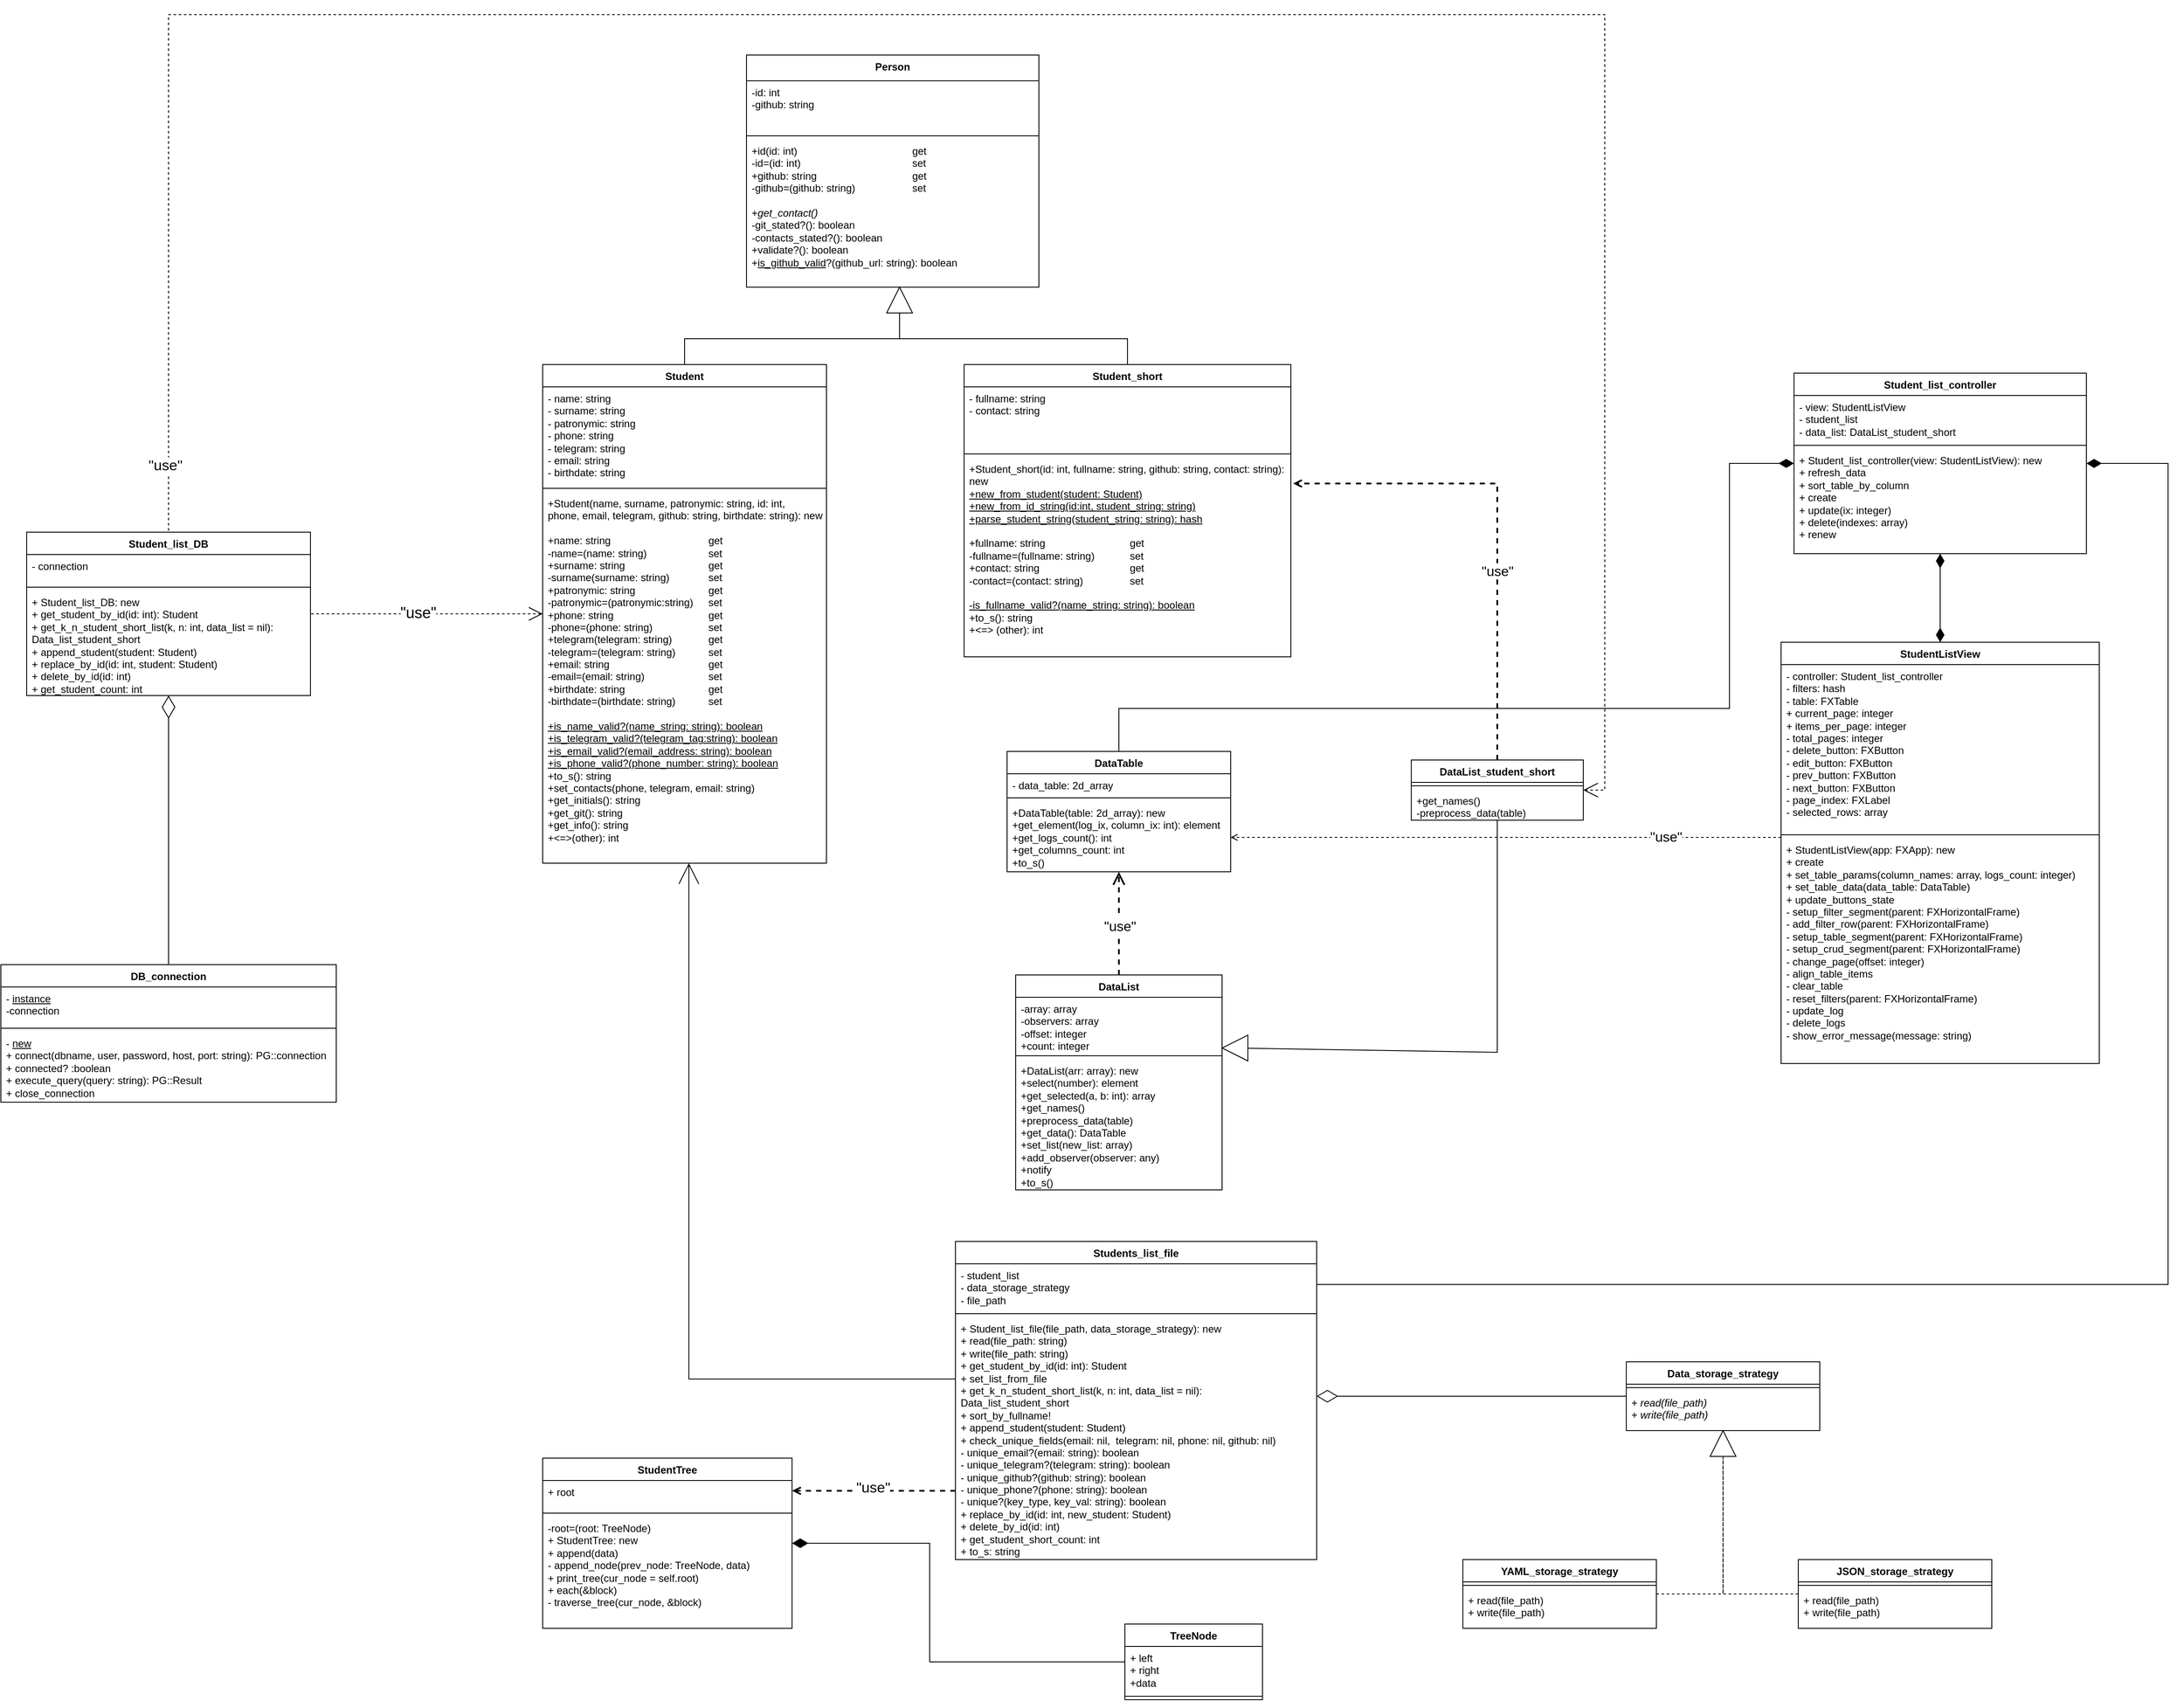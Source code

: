 <mxfile version="25.0.3">
  <diagram name="Page-1" id="Ctjg0No3zUCwtpp85kTk">
    <mxGraphModel dx="5854" dy="2248" grid="0" gridSize="10" guides="1" tooltips="1" connect="1" arrows="1" fold="1" page="1" pageScale="1" pageWidth="1654" pageHeight="2336" math="0" shadow="0">
      <root>
        <mxCell id="0" />
        <mxCell id="1" parent="0" />
        <mxCell id="pkdyhnA46Dw-sRucUxhc-2" style="edgeStyle=orthogonalEdgeStyle;rounded=0;orthogonalLoop=1;jettySize=auto;html=1;endArrow=none;endFill=0;startArrow=open;startFill=0;dashed=1;endSize=11;startSize=14;" parent="1" source="KuUxCCZHSnEd986gLyKA-1" target="UzcCUEF-DBFmN3-OHASr-22" edge="1">
          <mxGeometry relative="1" as="geometry" />
        </mxCell>
        <mxCell id="pkdyhnA46Dw-sRucUxhc-3" value="&lt;font style=&quot;font-size: 18px;&quot;&gt;&quot;use&quot;&lt;/font&gt;" style="edgeLabel;html=1;align=center;verticalAlign=middle;resizable=0;points=[];" parent="pkdyhnA46Dw-sRucUxhc-2" vertex="1" connectable="0">
          <mxGeometry x="0.076" y="-1" relative="1" as="geometry">
            <mxPoint as="offset" />
          </mxGeometry>
        </mxCell>
        <mxCell id="KuUxCCZHSnEd986gLyKA-1" value="Student" style="swimlane;fontStyle=1;align=center;verticalAlign=top;childLayout=stackLayout;horizontal=1;startSize=26;horizontalStack=0;resizeParent=1;resizeParentMax=0;resizeLast=0;collapsible=1;marginBottom=0;whiteSpace=wrap;html=1;" parent="1" vertex="1">
          <mxGeometry x="250" y="600" width="330" height="580" as="geometry">
            <mxRectangle x="385" y="350" width="80" height="30" as="alternateBounds" />
          </mxGeometry>
        </mxCell>
        <mxCell id="KuUxCCZHSnEd986gLyKA-2" value="&lt;div&gt;- name: string&lt;/div&gt;&lt;div&gt;- surname: string&lt;/div&gt;&lt;div&gt;- patronymic: string&lt;/div&gt;&lt;div&gt;- phone: string&lt;/div&gt;&lt;div&gt;- telegram: string&lt;/div&gt;&lt;div&gt;- email: string&lt;/div&gt;&lt;div&gt;- birthdate: string&lt;/div&gt;" style="text;strokeColor=none;fillColor=none;align=left;verticalAlign=top;spacingLeft=4;spacingRight=4;overflow=hidden;rotatable=0;points=[[0,0.5],[1,0.5]];portConstraint=eastwest;whiteSpace=wrap;html=1;" parent="KuUxCCZHSnEd986gLyKA-1" vertex="1">
          <mxGeometry y="26" width="330" height="114" as="geometry" />
        </mxCell>
        <mxCell id="KuUxCCZHSnEd986gLyKA-3" value="" style="line;strokeWidth=1;fillColor=none;align=left;verticalAlign=middle;spacingTop=-1;spacingLeft=3;spacingRight=3;rotatable=0;labelPosition=right;points=[];portConstraint=eastwest;strokeColor=inherit;" parent="KuUxCCZHSnEd986gLyKA-1" vertex="1">
          <mxGeometry y="140" width="330" height="8" as="geometry" />
        </mxCell>
        <mxCell id="KuUxCCZHSnEd986gLyKA-4" value="&lt;div&gt;+Student(name, surname, patronymic: string, id: int,&amp;nbsp;&lt;/div&gt;&lt;div&gt;phone, email, telegram, github: string, birthdate: string): new&lt;/div&gt;&lt;div&gt;&lt;span style=&quot;background-color: initial;&quot;&gt;&lt;br&gt;&lt;/span&gt;&lt;/div&gt;&lt;div&gt;&lt;span style=&quot;background-color: initial;&quot;&gt;+name: string&lt;/span&gt;&lt;span style=&quot;background-color: initial; white-space: pre;&quot;&gt;&#x9;&lt;/span&gt;&lt;span style=&quot;background-color: initial; white-space: pre;&quot;&gt;&#x9;&lt;span style=&quot;white-space: pre;&quot;&gt;&#x9;&lt;/span&gt;&lt;span style=&quot;white-space: pre;&quot;&gt;&#x9;&#x9;&lt;/span&gt;&lt;/span&gt;&lt;span style=&quot;background-color: initial;&quot;&gt;get&lt;/span&gt;&lt;/div&gt;&lt;div&gt;-name=(name: string)&lt;span style=&quot;white-space: pre;&quot;&gt;&#x9;&lt;/span&gt;&lt;span style=&quot;white-space: pre;&quot;&gt;&#x9;&lt;span style=&quot;white-space: pre;&quot;&gt;&#x9;&lt;/span&gt;&lt;/span&gt;set&lt;/div&gt;&lt;div&gt;+surname: string&lt;span style=&quot;white-space: pre;&quot;&gt;&#x9;&lt;/span&gt;&lt;span style=&quot;white-space: pre;&quot;&gt;&#x9;&lt;/span&gt;&lt;span style=&quot;white-space: pre;&quot;&gt;&#x9;&lt;span style=&quot;white-space: pre;&quot;&gt;&#x9;&lt;/span&gt;&lt;/span&gt;get&lt;/div&gt;&lt;div&gt;-surname(surname: string)&lt;span style=&quot;white-space: pre;&quot;&gt;&#x9;&lt;span style=&quot;white-space: pre;&quot;&gt;&#x9;&lt;/span&gt;&lt;/span&gt;set&lt;/div&gt;&lt;div&gt;+patronymic: string&lt;span style=&quot;white-space: pre;&quot;&gt;&#x9;&lt;/span&gt;&lt;span style=&quot;white-space: pre;&quot;&gt;&#x9;&lt;/span&gt;&lt;span style=&quot;white-space: pre;&quot;&gt;&#x9;&lt;span style=&quot;white-space: pre;&quot;&gt;&#x9;&lt;/span&gt;&lt;/span&gt;get&lt;/div&gt;&lt;div&gt;-patronymic=(patronymic:string)&lt;span style=&quot;white-space: pre;&quot;&gt;&#x9;&lt;/span&gt;set&lt;/div&gt;&lt;div&gt;+phone: string&lt;span style=&quot;white-space: pre;&quot;&gt;&#x9;&lt;/span&gt;&lt;span style=&quot;white-space: pre;&quot;&gt;&#x9;&lt;/span&gt;&lt;span style=&quot;white-space: pre;&quot;&gt;&#x9;&lt;/span&gt;&lt;span style=&quot;white-space: pre;&quot;&gt;&#x9;&lt;/span&gt;&lt;span style=&quot;white-space: pre;&quot;&gt;&#x9;&lt;/span&gt;get&lt;/div&gt;&lt;div&gt;-phone=(phone: string)&lt;span style=&quot;white-space: pre;&quot;&gt;&#x9;&lt;/span&gt;&lt;span style=&quot;white-space: pre;&quot;&gt;&#x9;&lt;/span&gt;&lt;span style=&quot;white-space: pre;&quot;&gt;&#x9;&lt;/span&gt;set&lt;/div&gt;&lt;div&gt;+telegram(telegram: string)&lt;span style=&quot;white-space: pre;&quot;&gt;&#x9;&lt;/span&gt;&lt;span style=&quot;white-space: pre;&quot;&gt;&#x9;&lt;/span&gt;get&lt;/div&gt;&lt;div&gt;-telegram=(telegram: string)&lt;span style=&quot;white-space: pre;&quot;&gt;&#x9;&lt;/span&gt;&lt;span style=&quot;white-space: pre;&quot;&gt;&#x9;&lt;/span&gt;set&lt;/div&gt;&lt;div&gt;+email: string&lt;span style=&quot;white-space: pre;&quot;&gt;&#x9;&lt;/span&gt;&lt;span style=&quot;white-space: pre;&quot;&gt;&#x9;&lt;/span&gt;&lt;span style=&quot;white-space: pre;&quot;&gt;&#x9;&lt;/span&gt;&lt;span style=&quot;white-space: pre;&quot;&gt;&#x9;&lt;/span&gt;&lt;span style=&quot;white-space: pre;&quot;&gt;&#x9;&lt;/span&gt;get&lt;/div&gt;&lt;div&gt;-email=(email: string)&lt;span style=&quot;white-space: pre;&quot;&gt;&#x9;&lt;/span&gt;&lt;span style=&quot;white-space: pre;&quot;&gt;&#x9;&lt;/span&gt;&lt;span style=&quot;white-space: pre;&quot;&gt;&#x9;&lt;/span&gt;set&lt;/div&gt;&lt;div&gt;+birthdate: string&lt;span style=&quot;white-space: pre;&quot;&gt;&#x9;&lt;/span&gt;&lt;span style=&quot;white-space: pre;&quot;&gt;&#x9;&lt;/span&gt;&lt;span style=&quot;white-space: pre;&quot;&gt;&#x9;&lt;/span&gt;&lt;span style=&quot;white-space: pre;&quot;&gt;&#x9;&lt;/span&gt;get&lt;/div&gt;&lt;div&gt;-birthdate=(birthdate: string)&lt;span style=&quot;white-space: pre;&quot;&gt;&#x9;&lt;/span&gt;&lt;span style=&quot;white-space: pre;&quot;&gt;&#x9;&lt;/span&gt;set&lt;/div&gt;&lt;div&gt;&lt;br&gt;&lt;/div&gt;&lt;div&gt;&lt;u&gt;+is_name_valid?(name_string: string): boolean&lt;/u&gt;&lt;/div&gt;&lt;div&gt;&lt;div&gt;&lt;div&gt;&lt;u&gt;+is_telegram_valid?(telegram_tag:string): boolean&lt;/u&gt;&lt;/div&gt;&lt;div&gt;&lt;u&gt;+is_email_valid?(email_address: string): boolean&lt;/u&gt;&lt;/div&gt;&lt;div&gt;&lt;u style=&quot;background-color: initial;&quot;&gt;+is_phone_valid?(phone_number: string): boolean&lt;/u&gt;&lt;/div&gt;&lt;/div&gt;&lt;/div&gt;&lt;div&gt;+to_s(): string&lt;/div&gt;&lt;div&gt;+set_contacts(phone, telegram, email: string)&lt;/div&gt;&lt;div&gt;+get_initials(): string&lt;/div&gt;&lt;div&gt;+get_git(): string&lt;/div&gt;&lt;div&gt;&lt;span style=&quot;background-color: initial;&quot;&gt;+get_info(): string&lt;/span&gt;&lt;br&gt;&lt;/div&gt;&lt;div&gt;&lt;span style=&quot;background-color: initial;&quot;&gt;+&amp;lt;=&amp;gt;(other): int&lt;/span&gt;&lt;/div&gt;" style="text;strokeColor=none;fillColor=none;align=left;verticalAlign=top;spacingLeft=4;spacingRight=4;overflow=hidden;rotatable=0;points=[[0,0.5],[1,0.5]];portConstraint=eastwest;whiteSpace=wrap;html=1;" parent="KuUxCCZHSnEd986gLyKA-1" vertex="1">
          <mxGeometry y="148" width="330" height="432" as="geometry" />
        </mxCell>
        <mxCell id="AG0WjQAsVARgPapO6NZo-1" value="Student_short" style="swimlane;fontStyle=1;align=center;verticalAlign=top;childLayout=stackLayout;horizontal=1;startSize=26;horizontalStack=0;resizeParent=1;resizeParentMax=0;resizeLast=0;collapsible=1;marginBottom=0;whiteSpace=wrap;html=1;" parent="1" vertex="1">
          <mxGeometry x="740" y="600" width="380" height="340" as="geometry" />
        </mxCell>
        <mxCell id="AG0WjQAsVARgPapO6NZo-2" value="&lt;div&gt;- fullname: string&lt;/div&gt;&lt;div&gt;&lt;span style=&quot;background-color: initial;&quot;&gt;- contact: string&lt;/span&gt;&lt;br&gt;&lt;/div&gt;" style="text;strokeColor=none;fillColor=none;align=left;verticalAlign=top;spacingLeft=4;spacingRight=4;overflow=hidden;rotatable=0;points=[[0,0.5],[1,0.5]];portConstraint=eastwest;whiteSpace=wrap;html=1;" parent="AG0WjQAsVARgPapO6NZo-1" vertex="1">
          <mxGeometry y="26" width="380" height="74" as="geometry" />
        </mxCell>
        <mxCell id="AG0WjQAsVARgPapO6NZo-3" value="" style="line;strokeWidth=1;fillColor=none;align=left;verticalAlign=middle;spacingTop=-1;spacingLeft=3;spacingRight=3;rotatable=0;labelPosition=right;points=[];portConstraint=eastwest;strokeColor=inherit;" parent="AG0WjQAsVARgPapO6NZo-1" vertex="1">
          <mxGeometry y="100" width="380" height="8" as="geometry" />
        </mxCell>
        <mxCell id="AG0WjQAsVARgPapO6NZo-4" value="&lt;div&gt;&lt;span style=&quot;background-color: initial;&quot;&gt;+Student_short(id: int, fullname: string, github: string, contact: string): new&lt;/span&gt;&lt;/div&gt;&lt;div&gt;&lt;u&gt;+new_from_student(student: Student)&lt;/u&gt;&lt;/div&gt;&lt;div&gt;&lt;u&gt;+new_from_id_string(id:int, student_string: string)&lt;/u&gt;&lt;/div&gt;&lt;div&gt;&lt;u&gt;+parse_student_string(student_string: string): hash&lt;/u&gt;&lt;/div&gt;&lt;div&gt;&lt;br&gt;&lt;/div&gt;&lt;div&gt;+fullname: string&lt;span style=&quot;white-space: pre;&quot;&gt;&#x9;&lt;span style=&quot;white-space: pre;&quot;&gt;&#x9;&lt;span style=&quot;white-space: pre;&quot;&gt;&#x9;&lt;/span&gt;&lt;span style=&quot;white-space: pre;&quot;&gt;&#x9;&lt;/span&gt;&lt;/span&gt;&lt;/span&gt;get&lt;/div&gt;&lt;div&gt;-fullname=(fullname: string)&lt;span style=&quot;white-space: pre;&quot;&gt;&#x9;&lt;/span&gt;&lt;span style=&quot;white-space: pre;&quot;&gt;&#x9;&lt;/span&gt;set&lt;/div&gt;&lt;div&gt;&lt;div&gt;+contact: string&lt;span style=&quot;white-space: pre;&quot;&gt;&#x9;&lt;/span&gt;&lt;span style=&quot;white-space: pre;&quot;&gt;&#x9;&lt;/span&gt;&lt;span style=&quot;white-space: pre;&quot;&gt;&#x9;&lt;/span&gt;&lt;span style=&quot;white-space: pre;&quot;&gt;&#x9;&lt;/span&gt;get&lt;/div&gt;&lt;div&gt;-contact=(contact: string)&lt;span style=&quot;white-space: pre;&quot;&gt;&#x9;&lt;/span&gt;&lt;span style=&quot;white-space: pre;&quot;&gt;&#x9;&lt;/span&gt;set&lt;/div&gt;&lt;/div&gt;&lt;div&gt;&lt;br&gt;&lt;/div&gt;&lt;div&gt;&lt;u style=&quot;background-color: initial;&quot;&gt;-is_fullname_valid?(name_string: string): boolean&lt;/u&gt;&lt;br&gt;&lt;/div&gt;&lt;div&gt;&lt;div&gt;&lt;span style=&quot;background-color: initial;&quot;&gt;+to_s(): string&lt;/span&gt;&lt;/div&gt;&lt;/div&gt;&lt;div&gt;&lt;span style=&quot;background-color: initial;&quot;&gt;+&amp;lt;=&amp;gt; (other): int&lt;/span&gt;&lt;/div&gt;" style="text;strokeColor=none;fillColor=none;align=left;verticalAlign=top;spacingLeft=4;spacingRight=4;overflow=hidden;rotatable=0;points=[[0,0.5],[1,0.5]];portConstraint=eastwest;whiteSpace=wrap;html=1;" parent="AG0WjQAsVARgPapO6NZo-1" vertex="1">
          <mxGeometry y="108" width="380" height="232" as="geometry" />
        </mxCell>
        <mxCell id="AG0WjQAsVARgPapO6NZo-15" value="Person" style="swimlane;fontStyle=1;align=center;verticalAlign=top;childLayout=stackLayout;horizontal=1;startSize=30;horizontalStack=0;resizeParent=1;resizeParentMax=0;resizeLast=0;collapsible=1;marginBottom=0;whiteSpace=wrap;html=1;" parent="1" vertex="1">
          <mxGeometry x="487" y="240" width="340" height="270" as="geometry" />
        </mxCell>
        <mxCell id="AG0WjQAsVARgPapO6NZo-16" value="-id: int&lt;div&gt;-github: string&lt;/div&gt;" style="text;strokeColor=none;fillColor=none;align=left;verticalAlign=top;spacingLeft=4;spacingRight=4;overflow=hidden;rotatable=0;points=[[0,0.5],[1,0.5]];portConstraint=eastwest;whiteSpace=wrap;html=1;" parent="AG0WjQAsVARgPapO6NZo-15" vertex="1">
          <mxGeometry y="30" width="340" height="60" as="geometry" />
        </mxCell>
        <mxCell id="AG0WjQAsVARgPapO6NZo-17" value="" style="line;strokeWidth=1;fillColor=none;align=left;verticalAlign=middle;spacingTop=-1;spacingLeft=3;spacingRight=3;rotatable=0;labelPosition=right;points=[];portConstraint=eastwest;strokeColor=inherit;" parent="AG0WjQAsVARgPapO6NZo-15" vertex="1">
          <mxGeometry y="90" width="340" height="8" as="geometry" />
        </mxCell>
        <mxCell id="AG0WjQAsVARgPapO6NZo-18" value="&lt;div&gt;+id(id: int)&lt;span style=&quot;white-space: pre;&quot;&gt;&#x9;&lt;/span&gt;&lt;span style=&quot;white-space: pre;&quot;&gt;&#x9;&lt;/span&gt;&lt;span style=&quot;white-space: pre;&quot;&gt;&#x9;&lt;span style=&quot;white-space: pre;&quot;&gt;&#x9;&lt;span style=&quot;white-space: pre;&quot;&gt;&#x9;&lt;/span&gt;&lt;/span&gt;get&lt;/span&gt;&lt;/div&gt;&lt;div&gt;-id=(id: int)&lt;span style=&quot;white-space: pre;&quot;&gt;&#x9;&lt;/span&gt;&lt;span style=&quot;white-space: pre;&quot;&gt;&#x9;&lt;/span&gt;&lt;span style=&quot;white-space: pre;&quot;&gt;&#x9;&lt;/span&gt;&lt;span style=&quot;white-space: pre;&quot;&gt;&#x9;&lt;/span&gt;&lt;span style=&quot;white-space: pre;&quot;&gt;&#x9;&lt;/span&gt;set&lt;span style=&quot;white-space: pre;&quot;&gt;&#x9;&lt;/span&gt;&lt;span style=&quot;white-space: pre;&quot;&gt;&#x9;&lt;/span&gt;&lt;span style=&quot;white-space: pre;&quot;&gt;&#x9;&lt;/span&gt;&lt;span style=&quot;white-space: pre;&quot;&gt;&#x9;&lt;/span&gt;&lt;/div&gt;&lt;div&gt;&lt;div&gt;+github: string&lt;span style=&quot;white-space: pre;&quot;&gt;&#x9;&lt;/span&gt;&lt;span style=&quot;white-space: pre;&quot;&gt;&#x9;&lt;/span&gt;&lt;span style=&quot;white-space: pre;&quot;&gt;&#x9;&lt;/span&gt;&lt;span style=&quot;white-space: pre;&quot;&gt;&#x9;&lt;/span&gt;&lt;span style=&quot;white-space: pre;&quot;&gt;&#x9;&lt;/span&gt;get&lt;/div&gt;&lt;div&gt;-github=(github: string)&lt;span style=&quot;white-space: pre;&quot;&gt;&#x9;&lt;/span&gt;&lt;span style=&quot;white-space: pre;&quot;&gt;&#x9;&lt;/span&gt;&lt;span style=&quot;white-space: pre;&quot;&gt;&#x9;&lt;/span&gt;set&lt;/div&gt;&lt;/div&gt;&lt;div&gt;&lt;br&gt;&lt;/div&gt;&lt;div&gt;&lt;div&gt;&lt;div&gt;&lt;div&gt;+&lt;i&gt;get_contact()&lt;/i&gt;&lt;/div&gt;&lt;/div&gt;&lt;/div&gt;&lt;div&gt;&lt;div&gt;-git_stated?(): boolean&lt;/div&gt;&lt;div&gt;-contacts_stated?(): boolean&lt;/div&gt;&lt;div&gt;+validate?(): boolean&lt;/div&gt;&lt;/div&gt;&lt;div&gt;+&lt;u&gt;is_github_valid&lt;/u&gt;?(github_url: string): boolean&lt;/div&gt;&lt;div&gt;&lt;/div&gt;&lt;/div&gt;" style="text;strokeColor=none;fillColor=none;align=left;verticalAlign=top;spacingLeft=4;spacingRight=4;overflow=hidden;rotatable=0;points=[[0,0.5],[1,0.5]];portConstraint=eastwest;whiteSpace=wrap;html=1;" parent="AG0WjQAsVARgPapO6NZo-15" vertex="1">
          <mxGeometry y="98" width="340" height="172" as="geometry" />
        </mxCell>
        <mxCell id="yhVLueEcTePNYkWDDuFC-2" value="" style="triangle;whiteSpace=wrap;html=1;rotation=-90;" parent="1" vertex="1">
          <mxGeometry x="650" y="510" width="30" height="30" as="geometry" />
        </mxCell>
        <mxCell id="yhVLueEcTePNYkWDDuFC-4" value="" style="edgeStyle=elbowEdgeStyle;elbow=vertical;endArrow=none;html=1;curved=0;rounded=0;entryX=0;entryY=0.5;entryDx=0;entryDy=0;endFill=0;" parent="1" source="KuUxCCZHSnEd986gLyKA-1" target="yhVLueEcTePNYkWDDuFC-2" edge="1">
          <mxGeometry width="50" height="50" relative="1" as="geometry">
            <mxPoint x="320" y="620" as="sourcePoint" />
            <mxPoint x="370" y="570" as="targetPoint" />
          </mxGeometry>
        </mxCell>
        <mxCell id="yhVLueEcTePNYkWDDuFC-8" value="" style="edgeStyle=elbowEdgeStyle;elbow=vertical;endArrow=none;html=1;curved=0;rounded=0;endSize=8;startSize=8;endFill=0;" parent="1" source="AG0WjQAsVARgPapO6NZo-1" target="yhVLueEcTePNYkWDDuFC-2" edge="1">
          <mxGeometry width="50" height="50" relative="1" as="geometry">
            <mxPoint x="960" y="540" as="sourcePoint" />
            <mxPoint x="650" y="540" as="targetPoint" />
          </mxGeometry>
        </mxCell>
        <mxCell id="OxvmUQCj7osu42csw8uB-17" style="edgeStyle=orthogonalEdgeStyle;rounded=0;orthogonalLoop=1;jettySize=auto;html=1;endArrow=diamondThin;endFill=1;endSize=15;startSize=11;" edge="1" parent="1" source="wCUWvUSuaf720DD5pEuR-1" target="OxvmUQCj7osu42csw8uB-1">
          <mxGeometry relative="1" as="geometry">
            <Array as="points">
              <mxPoint x="920" y="1000" />
              <mxPoint x="1630" y="1000" />
              <mxPoint x="1630" y="715" />
            </Array>
          </mxGeometry>
        </mxCell>
        <mxCell id="wCUWvUSuaf720DD5pEuR-1" value="DataTable" style="swimlane;fontStyle=1;align=center;verticalAlign=top;childLayout=stackLayout;horizontal=1;startSize=26;horizontalStack=0;resizeParent=1;resizeParentMax=0;resizeLast=0;collapsible=1;marginBottom=0;whiteSpace=wrap;html=1;" parent="1" vertex="1">
          <mxGeometry x="790" y="1050" width="260" height="140" as="geometry" />
        </mxCell>
        <mxCell id="wCUWvUSuaf720DD5pEuR-2" value="- data_table: 2d_array" style="text;strokeColor=none;fillColor=none;align=left;verticalAlign=top;spacingLeft=4;spacingRight=4;overflow=hidden;rotatable=0;points=[[0,0.5],[1,0.5]];portConstraint=eastwest;whiteSpace=wrap;html=1;" parent="wCUWvUSuaf720DD5pEuR-1" vertex="1">
          <mxGeometry y="26" width="260" height="24" as="geometry" />
        </mxCell>
        <mxCell id="wCUWvUSuaf720DD5pEuR-3" value="" style="line;strokeWidth=1;fillColor=none;align=left;verticalAlign=middle;spacingTop=-1;spacingLeft=3;spacingRight=3;rotatable=0;labelPosition=right;points=[];portConstraint=eastwest;strokeColor=inherit;" parent="wCUWvUSuaf720DD5pEuR-1" vertex="1">
          <mxGeometry y="50" width="260" height="8" as="geometry" />
        </mxCell>
        <mxCell id="wCUWvUSuaf720DD5pEuR-4" value="+DataTable(table: 2d_array): new&lt;div&gt;+get_element(log_ix, column_ix: int): element&lt;/div&gt;&lt;div&gt;+get_logs_count(): int&lt;/div&gt;&lt;div&gt;+get_columns_count: int&lt;/div&gt;&lt;div&gt;+to_s()&lt;/div&gt;" style="text;strokeColor=none;fillColor=none;align=left;verticalAlign=top;spacingLeft=4;spacingRight=4;overflow=hidden;rotatable=0;points=[[0,0.5],[1,0.5]];portConstraint=eastwest;whiteSpace=wrap;html=1;" parent="wCUWvUSuaf720DD5pEuR-1" vertex="1">
          <mxGeometry y="58" width="260" height="82" as="geometry" />
        </mxCell>
        <mxCell id="wCUWvUSuaf720DD5pEuR-17" style="edgeStyle=orthogonalEdgeStyle;rounded=0;orthogonalLoop=1;jettySize=auto;html=1;strokeWidth=2;dashed=1;endArrow=open;endFill=0;startArrow=none;startFill=0;endSize=11;" parent="1" source="wCUWvUSuaf720DD5pEuR-5" target="wCUWvUSuaf720DD5pEuR-1" edge="1">
          <mxGeometry relative="1" as="geometry" />
        </mxCell>
        <mxCell id="wCUWvUSuaf720DD5pEuR-18" value="&lt;font style=&quot;font-size: 16px;&quot;&gt;&quot;use&quot;&lt;/font&gt;" style="edgeLabel;html=1;align=center;verticalAlign=middle;resizable=0;points=[];" parent="wCUWvUSuaf720DD5pEuR-17" vertex="1" connectable="0">
          <mxGeometry x="-0.049" y="-1" relative="1" as="geometry">
            <mxPoint as="offset" />
          </mxGeometry>
        </mxCell>
        <mxCell id="wCUWvUSuaf720DD5pEuR-5" value="DataList" style="swimlane;fontStyle=1;align=center;verticalAlign=top;childLayout=stackLayout;horizontal=1;startSize=26;horizontalStack=0;resizeParent=1;resizeParentMax=0;resizeLast=0;collapsible=1;marginBottom=0;whiteSpace=wrap;html=1;" parent="1" vertex="1">
          <mxGeometry x="800" y="1310" width="240" height="250" as="geometry" />
        </mxCell>
        <mxCell id="wCUWvUSuaf720DD5pEuR-6" value="-array: array&lt;div&gt;-observers: array&lt;/div&gt;&lt;div&gt;-offset: integer&lt;/div&gt;&lt;div&gt;+count: integer&lt;/div&gt;" style="text;strokeColor=none;fillColor=none;align=left;verticalAlign=top;spacingLeft=4;spacingRight=4;overflow=hidden;rotatable=0;points=[[0,0.5],[1,0.5]];portConstraint=eastwest;whiteSpace=wrap;html=1;" parent="wCUWvUSuaf720DD5pEuR-5" vertex="1">
          <mxGeometry y="26" width="240" height="64" as="geometry" />
        </mxCell>
        <mxCell id="wCUWvUSuaf720DD5pEuR-7" value="" style="line;strokeWidth=1;fillColor=none;align=left;verticalAlign=middle;spacingTop=-1;spacingLeft=3;spacingRight=3;rotatable=0;labelPosition=right;points=[];portConstraint=eastwest;strokeColor=inherit;" parent="wCUWvUSuaf720DD5pEuR-5" vertex="1">
          <mxGeometry y="90" width="240" height="8" as="geometry" />
        </mxCell>
        <mxCell id="wCUWvUSuaf720DD5pEuR-8" value="+DataList(arr: array): new&lt;div&gt;&lt;div&gt;+select(number): element&lt;/div&gt;&lt;div&gt;+get_selected(a, b: int): array&lt;/div&gt;&lt;div&gt;+get_names()&lt;/div&gt;&lt;div&gt;+preprocess_data(table)&lt;/div&gt;&lt;div&gt;+get_data(): DataTable&lt;/div&gt;&lt;div&gt;+set_list(new_list: array)&lt;/div&gt;&lt;/div&gt;&lt;div&gt;+add_observer(observer: any)&lt;/div&gt;&lt;div&gt;+notify&lt;/div&gt;&lt;div&gt;+to_s()&lt;/div&gt;" style="text;strokeColor=none;fillColor=none;align=left;verticalAlign=top;spacingLeft=4;spacingRight=4;overflow=hidden;rotatable=0;points=[[0,0.5],[1,0.5]];portConstraint=eastwest;whiteSpace=wrap;html=1;" parent="wCUWvUSuaf720DD5pEuR-5" vertex="1">
          <mxGeometry y="98" width="240" height="152" as="geometry" />
        </mxCell>
        <mxCell id="wCUWvUSuaf720DD5pEuR-15" style="edgeStyle=orthogonalEdgeStyle;rounded=0;orthogonalLoop=1;jettySize=auto;html=1;endArrow=none;endFill=0;" parent="1" source="wCUWvUSuaf720DD5pEuR-9" target="wCUWvUSuaf720DD5pEuR-13" edge="1">
          <mxGeometry relative="1" as="geometry">
            <mxPoint x="1000" y="1360" as="targetPoint" />
            <Array as="points">
              <mxPoint x="1360" y="1400" />
            </Array>
          </mxGeometry>
        </mxCell>
        <mxCell id="pkdyhnA46Dw-sRucUxhc-5" style="edgeStyle=orthogonalEdgeStyle;rounded=0;orthogonalLoop=1;jettySize=auto;html=1;dashed=1;endArrow=none;endFill=0;startArrow=open;startFill=0;startSize=15;" parent="1" source="wCUWvUSuaf720DD5pEuR-9" target="UzcCUEF-DBFmN3-OHASr-22" edge="1">
          <mxGeometry relative="1" as="geometry">
            <Array as="points">
              <mxPoint x="1485" y="1095" />
              <mxPoint x="1485" y="193" />
              <mxPoint x="-185" y="193" />
            </Array>
          </mxGeometry>
        </mxCell>
        <mxCell id="pkdyhnA46Dw-sRucUxhc-6" value="&lt;font style=&quot;font-size: 17px;&quot;&gt;&quot;use&quot;&lt;/font&gt;" style="edgeLabel;html=1;align=center;verticalAlign=middle;resizable=0;points=[];" parent="pkdyhnA46Dw-sRucUxhc-5" vertex="1" connectable="0">
          <mxGeometry x="0.952" y="-4" relative="1" as="geometry">
            <mxPoint as="offset" />
          </mxGeometry>
        </mxCell>
        <mxCell id="wCUWvUSuaf720DD5pEuR-9" value="DataList_student_short" style="swimlane;fontStyle=1;align=center;verticalAlign=top;childLayout=stackLayout;horizontal=1;startSize=26;horizontalStack=0;resizeParent=1;resizeParentMax=0;resizeLast=0;collapsible=1;marginBottom=0;whiteSpace=wrap;html=1;" parent="1" vertex="1">
          <mxGeometry x="1260" y="1060" width="200" height="70" as="geometry" />
        </mxCell>
        <mxCell id="wCUWvUSuaf720DD5pEuR-11" value="" style="line;strokeWidth=1;fillColor=none;align=left;verticalAlign=middle;spacingTop=-1;spacingLeft=3;spacingRight=3;rotatable=0;labelPosition=right;points=[];portConstraint=eastwest;strokeColor=inherit;" parent="wCUWvUSuaf720DD5pEuR-9" vertex="1">
          <mxGeometry y="26" width="200" height="8" as="geometry" />
        </mxCell>
        <mxCell id="wCUWvUSuaf720DD5pEuR-12" value="+get_names()&lt;div&gt;-preprocess_data(table)&lt;/div&gt;" style="text;strokeColor=none;fillColor=none;align=left;verticalAlign=top;spacingLeft=4;spacingRight=4;overflow=hidden;rotatable=0;points=[[0,0.5],[1,0.5]];portConstraint=eastwest;whiteSpace=wrap;html=1;" parent="wCUWvUSuaf720DD5pEuR-9" vertex="1">
          <mxGeometry y="34" width="200" height="36" as="geometry" />
        </mxCell>
        <mxCell id="wCUWvUSuaf720DD5pEuR-13" value="" style="triangle;whiteSpace=wrap;html=1;rotation=-180;" parent="1" vertex="1">
          <mxGeometry x="1040" y="1380" width="30" height="30" as="geometry" />
        </mxCell>
        <mxCell id="wCUWvUSuaf720DD5pEuR-19" style="edgeStyle=orthogonalEdgeStyle;rounded=0;orthogonalLoop=1;jettySize=auto;html=1;entryX=1.007;entryY=0.131;entryDx=0;entryDy=0;entryPerimeter=0;strokeWidth=2;endArrow=open;endFill=0;dashed=1;" parent="1" source="wCUWvUSuaf720DD5pEuR-9" target="AG0WjQAsVARgPapO6NZo-4" edge="1">
          <mxGeometry relative="1" as="geometry" />
        </mxCell>
        <mxCell id="wCUWvUSuaf720DD5pEuR-20" value="&lt;font style=&quot;font-size: 16px;&quot;&gt;&quot;use&quot;&lt;/font&gt;" style="edgeLabel;html=1;align=center;verticalAlign=middle;resizable=0;points=[];" parent="wCUWvUSuaf720DD5pEuR-19" vertex="1" connectable="0">
          <mxGeometry x="-0.212" relative="1" as="geometry">
            <mxPoint as="offset" />
          </mxGeometry>
        </mxCell>
        <mxCell id="UzcCUEF-DBFmN3-OHASr-42" style="edgeStyle=orthogonalEdgeStyle;rounded=0;orthogonalLoop=1;jettySize=auto;html=1;endArrow=open;endFill=0;startArrow=none;startFill=0;strokeWidth=1;startSize=22;endSize=22;" parent="1" source="UzcCUEF-DBFmN3-OHASr-1" target="KuUxCCZHSnEd986gLyKA-4" edge="1">
          <mxGeometry relative="1" as="geometry">
            <Array as="points">
              <mxPoint x="420" y="1780" />
            </Array>
          </mxGeometry>
        </mxCell>
        <mxCell id="UzcCUEF-DBFmN3-OHASr-50" style="edgeStyle=orthogonalEdgeStyle;rounded=0;orthogonalLoop=1;jettySize=auto;html=1;dashed=1;endArrow=open;endFill=0;strokeWidth=2;" parent="1" source="UzcCUEF-DBFmN3-OHASr-1" target="UzcCUEF-DBFmN3-OHASr-28" edge="1">
          <mxGeometry relative="1" as="geometry">
            <Array as="points">
              <mxPoint x="590" y="1910" />
              <mxPoint x="590" y="1910" />
            </Array>
          </mxGeometry>
        </mxCell>
        <mxCell id="UzcCUEF-DBFmN3-OHASr-51" value="&lt;font style=&quot;font-size: 17px;&quot;&gt;&quot;use&quot;&lt;/font&gt;" style="edgeLabel;html=1;align=center;verticalAlign=middle;resizable=0;points=[];" parent="UzcCUEF-DBFmN3-OHASr-50" vertex="1" connectable="0">
          <mxGeometry x="0.018" y="-3" relative="1" as="geometry">
            <mxPoint as="offset" />
          </mxGeometry>
        </mxCell>
        <mxCell id="OxvmUQCj7osu42csw8uB-16" style="edgeStyle=orthogonalEdgeStyle;rounded=0;orthogonalLoop=1;jettySize=auto;html=1;endArrow=diamondThin;endFill=1;endSize=15;" edge="1" parent="1" source="UzcCUEF-DBFmN3-OHASr-1" target="OxvmUQCj7osu42csw8uB-1">
          <mxGeometry relative="1" as="geometry">
            <Array as="points">
              <mxPoint x="2140" y="1670" />
              <mxPoint x="2140" y="715" />
            </Array>
          </mxGeometry>
        </mxCell>
        <mxCell id="UzcCUEF-DBFmN3-OHASr-1" value="Students_list_file" style="swimlane;fontStyle=1;align=center;verticalAlign=top;childLayout=stackLayout;horizontal=1;startSize=26;horizontalStack=0;resizeParent=1;resizeParentMax=0;resizeLast=0;collapsible=1;marginBottom=0;whiteSpace=wrap;html=1;" parent="1" vertex="1">
          <mxGeometry x="730" y="1620" width="420" height="370" as="geometry" />
        </mxCell>
        <mxCell id="UzcCUEF-DBFmN3-OHASr-2" value="- student_list&lt;div&gt;- data_storage_strategy&lt;/div&gt;&lt;div&gt;- file_path&lt;/div&gt;" style="text;strokeColor=none;fillColor=none;align=left;verticalAlign=top;spacingLeft=4;spacingRight=4;overflow=hidden;rotatable=0;points=[[0,0.5],[1,0.5]];portConstraint=eastwest;whiteSpace=wrap;html=1;" parent="UzcCUEF-DBFmN3-OHASr-1" vertex="1">
          <mxGeometry y="26" width="420" height="54" as="geometry" />
        </mxCell>
        <mxCell id="UzcCUEF-DBFmN3-OHASr-3" value="" style="line;strokeWidth=1;fillColor=none;align=left;verticalAlign=middle;spacingTop=-1;spacingLeft=3;spacingRight=3;rotatable=0;labelPosition=right;points=[];portConstraint=eastwest;strokeColor=inherit;" parent="UzcCUEF-DBFmN3-OHASr-1" vertex="1">
          <mxGeometry y="80" width="420" height="8" as="geometry" />
        </mxCell>
        <mxCell id="UzcCUEF-DBFmN3-OHASr-4" value="+ Student_list_file(file_path, data_storage_strategy): new&lt;div&gt;+ read(file_path: string)&lt;/div&gt;&lt;div&gt;+ write(file_path: string)&lt;/div&gt;&lt;div&gt;+ get_student_by_id(id: int): Student&lt;/div&gt;&lt;div&gt;+ set_list_from_file&lt;/div&gt;&lt;div&gt;+ get_k_n_student_short_list(k, n: int, data_list = nil): Data_list_student_short&lt;/div&gt;&lt;div&gt;+ sort_by_fullname!&lt;/div&gt;&lt;div&gt;+ append_student(student: Student)&lt;/div&gt;&lt;div&gt;+ check_unique_fields(email: nil,&amp;nbsp; telegram: nil, phone: nil, github: nil)&lt;/div&gt;&lt;div&gt;- unique_email?(email: string): boolean&lt;/div&gt;&lt;div&gt;- unique_telegram?(telegram: string): boolean&lt;/div&gt;&lt;div&gt;- unique_github?(github: string): boolean&lt;/div&gt;&lt;div&gt;- unique_phone?(phone: string): boolean&lt;/div&gt;&lt;div&gt;- unique?(key_type, key_val: string): boolean&lt;/div&gt;&lt;div&gt;+ replace_by_id(id: int, new_student: Student)&lt;/div&gt;&lt;div&gt;+ delete_by_id(id: int)&lt;/div&gt;&lt;div&gt;+ get_student_short_count: int&lt;/div&gt;&lt;div&gt;+ to_s: string&lt;/div&gt;" style="text;strokeColor=none;fillColor=none;align=left;verticalAlign=top;spacingLeft=4;spacingRight=4;overflow=hidden;rotatable=0;points=[[0,0.5],[1,0.5]];portConstraint=eastwest;whiteSpace=wrap;html=1;" parent="UzcCUEF-DBFmN3-OHASr-1" vertex="1">
          <mxGeometry y="88" width="420" height="282" as="geometry" />
        </mxCell>
        <mxCell id="UzcCUEF-DBFmN3-OHASr-43" style="edgeStyle=orthogonalEdgeStyle;rounded=0;orthogonalLoop=1;jettySize=auto;html=1;endArrow=diamondThin;endFill=0;startArrow=none;startFill=0;startSize=22;endSize=22;" parent="1" source="UzcCUEF-DBFmN3-OHASr-6" target="UzcCUEF-DBFmN3-OHASr-4" edge="1">
          <mxGeometry relative="1" as="geometry">
            <Array as="points">
              <mxPoint x="1240" y="1800" />
              <mxPoint x="1240" y="1800" />
            </Array>
          </mxGeometry>
        </mxCell>
        <mxCell id="UzcCUEF-DBFmN3-OHASr-6" value="Data_storage_strategy" style="swimlane;fontStyle=1;align=center;verticalAlign=top;childLayout=stackLayout;horizontal=1;startSize=26;horizontalStack=0;resizeParent=1;resizeParentMax=0;resizeLast=0;collapsible=1;marginBottom=0;whiteSpace=wrap;html=1;" parent="1" vertex="1">
          <mxGeometry x="1510" y="1760" width="225" height="80" as="geometry" />
        </mxCell>
        <mxCell id="UzcCUEF-DBFmN3-OHASr-8" value="" style="line;strokeWidth=1;fillColor=none;align=left;verticalAlign=middle;spacingTop=-1;spacingLeft=3;spacingRight=3;rotatable=0;labelPosition=right;points=[];portConstraint=eastwest;strokeColor=inherit;" parent="UzcCUEF-DBFmN3-OHASr-6" vertex="1">
          <mxGeometry y="26" width="225" height="8" as="geometry" />
        </mxCell>
        <mxCell id="UzcCUEF-DBFmN3-OHASr-9" value="+ &lt;i&gt;read(file_path)&lt;/i&gt;&lt;div&gt;+ &lt;i&gt;write(file_path)&lt;/i&gt;&lt;/div&gt;" style="text;strokeColor=none;fillColor=none;align=left;verticalAlign=top;spacingLeft=4;spacingRight=4;overflow=hidden;rotatable=0;points=[[0,0.5],[1,0.5]];portConstraint=eastwest;whiteSpace=wrap;html=1;" parent="UzcCUEF-DBFmN3-OHASr-6" vertex="1">
          <mxGeometry y="34" width="225" height="46" as="geometry" />
        </mxCell>
        <mxCell id="UzcCUEF-DBFmN3-OHASr-39" style="edgeStyle=orthogonalEdgeStyle;rounded=0;orthogonalLoop=1;jettySize=auto;html=1;entryX=0;entryY=0.5;entryDx=0;entryDy=0;endArrow=none;endFill=0;dashed=1;" parent="1" source="UzcCUEF-DBFmN3-OHASr-11" target="UzcCUEF-DBFmN3-OHASr-37" edge="1">
          <mxGeometry relative="1" as="geometry" />
        </mxCell>
        <mxCell id="UzcCUEF-DBFmN3-OHASr-11" value="JSON_storage_strategy" style="swimlane;fontStyle=1;align=center;verticalAlign=top;childLayout=stackLayout;horizontal=1;startSize=26;horizontalStack=0;resizeParent=1;resizeParentMax=0;resizeLast=0;collapsible=1;marginBottom=0;whiteSpace=wrap;html=1;" parent="1" vertex="1">
          <mxGeometry x="1710" y="1990" width="225" height="80" as="geometry" />
        </mxCell>
        <mxCell id="UzcCUEF-DBFmN3-OHASr-12" value="" style="line;strokeWidth=1;fillColor=none;align=left;verticalAlign=middle;spacingTop=-1;spacingLeft=3;spacingRight=3;rotatable=0;labelPosition=right;points=[];portConstraint=eastwest;strokeColor=inherit;" parent="UzcCUEF-DBFmN3-OHASr-11" vertex="1">
          <mxGeometry y="26" width="225" height="8" as="geometry" />
        </mxCell>
        <mxCell id="UzcCUEF-DBFmN3-OHASr-13" value="+ read(file_path)&lt;div&gt;+ write(file_path)&lt;/div&gt;" style="text;strokeColor=none;fillColor=none;align=left;verticalAlign=top;spacingLeft=4;spacingRight=4;overflow=hidden;rotatable=0;points=[[0,0.5],[1,0.5]];portConstraint=eastwest;whiteSpace=wrap;html=1;" parent="UzcCUEF-DBFmN3-OHASr-11" vertex="1">
          <mxGeometry y="34" width="225" height="46" as="geometry" />
        </mxCell>
        <mxCell id="UzcCUEF-DBFmN3-OHASr-38" style="edgeStyle=orthogonalEdgeStyle;rounded=0;orthogonalLoop=1;jettySize=auto;html=1;entryX=0;entryY=0.5;entryDx=0;entryDy=0;endArrow=none;endFill=0;dashed=1;" parent="1" source="UzcCUEF-DBFmN3-OHASr-14" target="UzcCUEF-DBFmN3-OHASr-37" edge="1">
          <mxGeometry relative="1" as="geometry" />
        </mxCell>
        <mxCell id="UzcCUEF-DBFmN3-OHASr-14" value="YAML_storage_strategy" style="swimlane;fontStyle=1;align=center;verticalAlign=top;childLayout=stackLayout;horizontal=1;startSize=26;horizontalStack=0;resizeParent=1;resizeParentMax=0;resizeLast=0;collapsible=1;marginBottom=0;whiteSpace=wrap;html=1;" parent="1" vertex="1">
          <mxGeometry x="1320" y="1990" width="225" height="80" as="geometry" />
        </mxCell>
        <mxCell id="UzcCUEF-DBFmN3-OHASr-15" value="" style="line;strokeWidth=1;fillColor=none;align=left;verticalAlign=middle;spacingTop=-1;spacingLeft=3;spacingRight=3;rotatable=0;labelPosition=right;points=[];portConstraint=eastwest;strokeColor=inherit;" parent="UzcCUEF-DBFmN3-OHASr-14" vertex="1">
          <mxGeometry y="26" width="225" height="8" as="geometry" />
        </mxCell>
        <mxCell id="UzcCUEF-DBFmN3-OHASr-16" value="+ read(file_path)&lt;div&gt;+ write(file_path)&lt;/div&gt;" style="text;strokeColor=none;fillColor=none;align=left;verticalAlign=top;spacingLeft=4;spacingRight=4;overflow=hidden;rotatable=0;points=[[0,0.5],[1,0.5]];portConstraint=eastwest;whiteSpace=wrap;html=1;" parent="UzcCUEF-DBFmN3-OHASr-14" vertex="1">
          <mxGeometry y="34" width="225" height="46" as="geometry" />
        </mxCell>
        <mxCell id="UzcCUEF-DBFmN3-OHASr-17" value="DB_connection" style="swimlane;fontStyle=1;align=center;verticalAlign=top;childLayout=stackLayout;horizontal=1;startSize=26;horizontalStack=0;resizeParent=1;resizeParentMax=0;resizeLast=0;collapsible=1;marginBottom=0;whiteSpace=wrap;html=1;" parent="1" vertex="1">
          <mxGeometry x="-380" y="1298" width="390" height="160" as="geometry" />
        </mxCell>
        <mxCell id="UzcCUEF-DBFmN3-OHASr-18" value="- &lt;u&gt;instance&lt;/u&gt;&lt;div&gt;-connection&lt;/div&gt;" style="text;strokeColor=none;fillColor=none;align=left;verticalAlign=top;spacingLeft=4;spacingRight=4;overflow=hidden;rotatable=0;points=[[0,0.5],[1,0.5]];portConstraint=eastwest;whiteSpace=wrap;html=1;" parent="UzcCUEF-DBFmN3-OHASr-17" vertex="1">
          <mxGeometry y="26" width="390" height="44" as="geometry" />
        </mxCell>
        <mxCell id="UzcCUEF-DBFmN3-OHASr-19" value="" style="line;strokeWidth=1;fillColor=none;align=left;verticalAlign=middle;spacingTop=-1;spacingLeft=3;spacingRight=3;rotatable=0;labelPosition=right;points=[];portConstraint=eastwest;strokeColor=inherit;" parent="UzcCUEF-DBFmN3-OHASr-17" vertex="1">
          <mxGeometry y="70" width="390" height="8" as="geometry" />
        </mxCell>
        <mxCell id="UzcCUEF-DBFmN3-OHASr-20" value="- &lt;u&gt;new&lt;/u&gt;&lt;div&gt;+ connect(dbname, user, password, host, port: string): PG::connection&lt;/div&gt;&lt;div&gt;+ connected? :boolean&lt;/div&gt;&lt;div&gt;+ execute_query(query: string): PG::Result&lt;/div&gt;&lt;div&gt;+ close_connection&lt;/div&gt;" style="text;strokeColor=none;fillColor=none;align=left;verticalAlign=top;spacingLeft=4;spacingRight=4;overflow=hidden;rotatable=0;points=[[0,0.5],[1,0.5]];portConstraint=eastwest;whiteSpace=wrap;html=1;" parent="UzcCUEF-DBFmN3-OHASr-17" vertex="1">
          <mxGeometry y="78" width="390" height="82" as="geometry" />
        </mxCell>
        <mxCell id="UzcCUEF-DBFmN3-OHASr-44" style="edgeStyle=orthogonalEdgeStyle;rounded=0;orthogonalLoop=1;jettySize=auto;html=1;endArrow=none;endFill=0;strokeWidth=1;startArrow=diamondThin;startFill=0;endSize=22;startSize=24;" parent="1" source="UzcCUEF-DBFmN3-OHASr-22" target="UzcCUEF-DBFmN3-OHASr-17" edge="1">
          <mxGeometry relative="1" as="geometry" />
        </mxCell>
        <mxCell id="UzcCUEF-DBFmN3-OHASr-22" value="Student_list_DB" style="swimlane;fontStyle=1;align=center;verticalAlign=top;childLayout=stackLayout;horizontal=1;startSize=26;horizontalStack=0;resizeParent=1;resizeParentMax=0;resizeLast=0;collapsible=1;marginBottom=0;whiteSpace=wrap;html=1;" parent="1" vertex="1">
          <mxGeometry x="-350" y="795" width="330" height="190" as="geometry" />
        </mxCell>
        <mxCell id="UzcCUEF-DBFmN3-OHASr-23" value="- connection" style="text;strokeColor=none;fillColor=none;align=left;verticalAlign=top;spacingLeft=4;spacingRight=4;overflow=hidden;rotatable=0;points=[[0,0.5],[1,0.5]];portConstraint=eastwest;whiteSpace=wrap;html=1;" parent="UzcCUEF-DBFmN3-OHASr-22" vertex="1">
          <mxGeometry y="26" width="330" height="34" as="geometry" />
        </mxCell>
        <mxCell id="UzcCUEF-DBFmN3-OHASr-24" value="" style="line;strokeWidth=1;fillColor=none;align=left;verticalAlign=middle;spacingTop=-1;spacingLeft=3;spacingRight=3;rotatable=0;labelPosition=right;points=[];portConstraint=eastwest;strokeColor=inherit;" parent="UzcCUEF-DBFmN3-OHASr-22" vertex="1">
          <mxGeometry y="60" width="330" height="8" as="geometry" />
        </mxCell>
        <mxCell id="UzcCUEF-DBFmN3-OHASr-25" value="+ Student_list_DB: new&lt;div&gt;+ get_student_by_id(id: int): Student&lt;/div&gt;&lt;div&gt;+ get_k_n_student_short_list(k, n: int, data_list = nil):&amp;nbsp;&lt;/div&gt;&lt;div&gt;Data_list_student_short&lt;/div&gt;&lt;div&gt;+ append_student(student: Student)&lt;/div&gt;&lt;div&gt;+ replace_by_id(id: int, student: Student)&lt;/div&gt;&lt;div&gt;+ delete_by_id(id: int)&lt;/div&gt;&lt;div&gt;+ get_student_count: int&lt;/div&gt;" style="text;strokeColor=none;fillColor=none;align=left;verticalAlign=top;spacingLeft=4;spacingRight=4;overflow=hidden;rotatable=0;points=[[0,0.5],[1,0.5]];portConstraint=eastwest;whiteSpace=wrap;html=1;" parent="UzcCUEF-DBFmN3-OHASr-22" vertex="1">
          <mxGeometry y="68" width="330" height="122" as="geometry" />
        </mxCell>
        <mxCell id="UzcCUEF-DBFmN3-OHASr-46" style="edgeStyle=orthogonalEdgeStyle;rounded=0;orthogonalLoop=1;jettySize=auto;html=1;endArrow=none;endFill=0;strokeWidth=1;startSize=16;endSize=18;startArrow=diamondThin;startFill=1;" parent="1" source="UzcCUEF-DBFmN3-OHASr-28" target="UzcCUEF-DBFmN3-OHASr-32" edge="1">
          <mxGeometry relative="1" as="geometry">
            <Array as="points">
              <mxPoint x="700" y="1971" />
              <mxPoint x="700" y="2109" />
            </Array>
          </mxGeometry>
        </mxCell>
        <mxCell id="UzcCUEF-DBFmN3-OHASr-28" value="StudentTree" style="swimlane;fontStyle=1;align=center;verticalAlign=top;childLayout=stackLayout;horizontal=1;startSize=26;horizontalStack=0;resizeParent=1;resizeParentMax=0;resizeLast=0;collapsible=1;marginBottom=0;whiteSpace=wrap;html=1;" parent="1" vertex="1">
          <mxGeometry x="250" y="1872" width="290" height="198" as="geometry" />
        </mxCell>
        <mxCell id="UzcCUEF-DBFmN3-OHASr-29" value="+ root" style="text;strokeColor=none;fillColor=none;align=left;verticalAlign=top;spacingLeft=4;spacingRight=4;overflow=hidden;rotatable=0;points=[[0,0.5],[1,0.5]];portConstraint=eastwest;whiteSpace=wrap;html=1;" parent="UzcCUEF-DBFmN3-OHASr-28" vertex="1">
          <mxGeometry y="26" width="290" height="34" as="geometry" />
        </mxCell>
        <mxCell id="UzcCUEF-DBFmN3-OHASr-30" value="" style="line;strokeWidth=1;fillColor=none;align=left;verticalAlign=middle;spacingTop=-1;spacingLeft=3;spacingRight=3;rotatable=0;labelPosition=right;points=[];portConstraint=eastwest;strokeColor=inherit;" parent="UzcCUEF-DBFmN3-OHASr-28" vertex="1">
          <mxGeometry y="60" width="290" height="8" as="geometry" />
        </mxCell>
        <mxCell id="UzcCUEF-DBFmN3-OHASr-31" value="&lt;div&gt;-root=(root: TreeNode)&lt;/div&gt;+ StudentTree: new&lt;div&gt;+ append(data)&lt;/div&gt;&lt;div&gt;- append_node(prev_node: TreeNode, data)&lt;/div&gt;&lt;div&gt;+ print_tree(cur_node = self.root)&lt;/div&gt;&lt;div&gt;+ each(&amp;amp;block)&lt;/div&gt;&lt;div&gt;- traverse_tree(cur_node, &amp;amp;block)&lt;/div&gt;" style="text;strokeColor=none;fillColor=none;align=left;verticalAlign=top;spacingLeft=4;spacingRight=4;overflow=hidden;rotatable=0;points=[[0,0.5],[1,0.5]];portConstraint=eastwest;whiteSpace=wrap;html=1;" parent="UzcCUEF-DBFmN3-OHASr-28" vertex="1">
          <mxGeometry y="68" width="290" height="130" as="geometry" />
        </mxCell>
        <mxCell id="UzcCUEF-DBFmN3-OHASr-32" value="TreeNode" style="swimlane;fontStyle=1;align=center;verticalAlign=top;childLayout=stackLayout;horizontal=1;startSize=26;horizontalStack=0;resizeParent=1;resizeParentMax=0;resizeLast=0;collapsible=1;marginBottom=0;whiteSpace=wrap;html=1;" parent="1" vertex="1">
          <mxGeometry x="927" y="2065" width="160" height="88" as="geometry" />
        </mxCell>
        <mxCell id="UzcCUEF-DBFmN3-OHASr-33" value="+ left&lt;div&gt;+ right&lt;/div&gt;&lt;div&gt;+data&lt;/div&gt;" style="text;strokeColor=none;fillColor=none;align=left;verticalAlign=top;spacingLeft=4;spacingRight=4;overflow=hidden;rotatable=0;points=[[0,0.5],[1,0.5]];portConstraint=eastwest;whiteSpace=wrap;html=1;" parent="UzcCUEF-DBFmN3-OHASr-32" vertex="1">
          <mxGeometry y="26" width="160" height="54" as="geometry" />
        </mxCell>
        <mxCell id="UzcCUEF-DBFmN3-OHASr-34" value="" style="line;strokeWidth=1;fillColor=none;align=left;verticalAlign=middle;spacingTop=-1;spacingLeft=3;spacingRight=3;rotatable=0;labelPosition=right;points=[];portConstraint=eastwest;strokeColor=inherit;" parent="UzcCUEF-DBFmN3-OHASr-32" vertex="1">
          <mxGeometry y="80" width="160" height="8" as="geometry" />
        </mxCell>
        <mxCell id="UzcCUEF-DBFmN3-OHASr-37" value="" style="triangle;whiteSpace=wrap;html=1;rotation=-90;" parent="1" vertex="1">
          <mxGeometry x="1607.5" y="1840" width="30" height="30" as="geometry" />
        </mxCell>
        <mxCell id="OxvmUQCj7osu42csw8uB-1" value="Student_list_controller" style="swimlane;fontStyle=1;align=center;verticalAlign=top;childLayout=stackLayout;horizontal=1;startSize=26;horizontalStack=0;resizeParent=1;resizeParentMax=0;resizeLast=0;collapsible=1;marginBottom=0;whiteSpace=wrap;html=1;" vertex="1" parent="1">
          <mxGeometry x="1705" y="610" width="340" height="210" as="geometry" />
        </mxCell>
        <mxCell id="OxvmUQCj7osu42csw8uB-2" value="- view: StudentListView&lt;div&gt;- student_list&lt;/div&gt;&lt;div&gt;- data_list: DataList_student_short&lt;/div&gt;" style="text;strokeColor=none;fillColor=none;align=left;verticalAlign=top;spacingLeft=4;spacingRight=4;overflow=hidden;rotatable=0;points=[[0,0.5],[1,0.5]];portConstraint=eastwest;whiteSpace=wrap;html=1;" vertex="1" parent="OxvmUQCj7osu42csw8uB-1">
          <mxGeometry y="26" width="340" height="54" as="geometry" />
        </mxCell>
        <mxCell id="OxvmUQCj7osu42csw8uB-3" value="" style="line;strokeWidth=1;fillColor=none;align=left;verticalAlign=middle;spacingTop=-1;spacingLeft=3;spacingRight=3;rotatable=0;labelPosition=right;points=[];portConstraint=eastwest;strokeColor=inherit;" vertex="1" parent="OxvmUQCj7osu42csw8uB-1">
          <mxGeometry y="80" width="340" height="8" as="geometry" />
        </mxCell>
        <mxCell id="OxvmUQCj7osu42csw8uB-4" value="+ Student_list_controller(view: StudentListView): new&lt;div&gt;+ refresh_data&lt;/div&gt;&lt;div&gt;+ sort_table_by_column&lt;/div&gt;&lt;div&gt;+ create&lt;/div&gt;&lt;div&gt;+ update(ix: integer)&lt;/div&gt;&lt;div&gt;+ delete(indexes: array)&lt;/div&gt;&lt;div&gt;+ renew&lt;/div&gt;" style="text;strokeColor=none;fillColor=none;align=left;verticalAlign=top;spacingLeft=4;spacingRight=4;overflow=hidden;rotatable=0;points=[[0,0.5],[1,0.5]];portConstraint=eastwest;whiteSpace=wrap;html=1;" vertex="1" parent="OxvmUQCj7osu42csw8uB-1">
          <mxGeometry y="88" width="340" height="122" as="geometry" />
        </mxCell>
        <mxCell id="OxvmUQCj7osu42csw8uB-11" style="edgeStyle=orthogonalEdgeStyle;rounded=0;orthogonalLoop=1;jettySize=auto;html=1;dashed=1;endArrow=open;endFill=0;" edge="1" parent="1" source="OxvmUQCj7osu42csw8uB-5" target="wCUWvUSuaf720DD5pEuR-1">
          <mxGeometry relative="1" as="geometry">
            <Array as="points">
              <mxPoint x="1630" y="1150" />
              <mxPoint x="1630" y="1150" />
            </Array>
          </mxGeometry>
        </mxCell>
        <mxCell id="OxvmUQCj7osu42csw8uB-12" value="&lt;font style=&quot;font-size: 16px;&quot;&gt;&quot;use&quot;&lt;/font&gt;" style="edgeLabel;html=1;align=center;verticalAlign=middle;resizable=0;points=[];" vertex="1" connectable="0" parent="OxvmUQCj7osu42csw8uB-11">
          <mxGeometry x="-0.58" y="-1" relative="1" as="geometry">
            <mxPoint as="offset" />
          </mxGeometry>
        </mxCell>
        <mxCell id="OxvmUQCj7osu42csw8uB-15" style="edgeStyle=orthogonalEdgeStyle;rounded=0;orthogonalLoop=1;jettySize=auto;html=1;endArrow=diamondThin;endFill=1;startArrow=diamondThin;startFill=1;endSize=14;startSize=14;" edge="1" parent="1" source="OxvmUQCj7osu42csw8uB-5" target="OxvmUQCj7osu42csw8uB-1">
          <mxGeometry relative="1" as="geometry" />
        </mxCell>
        <mxCell id="OxvmUQCj7osu42csw8uB-5" value="StudentListView" style="swimlane;fontStyle=1;align=center;verticalAlign=top;childLayout=stackLayout;horizontal=1;startSize=26;horizontalStack=0;resizeParent=1;resizeParentMax=0;resizeLast=0;collapsible=1;marginBottom=0;whiteSpace=wrap;html=1;" vertex="1" parent="1">
          <mxGeometry x="1690" y="923" width="370" height="490" as="geometry" />
        </mxCell>
        <mxCell id="OxvmUQCj7osu42csw8uB-6" value="&lt;div&gt;- controller: Student_list_controller&lt;/div&gt;- filters: hash&lt;div&gt;- table: FXTable&lt;/div&gt;&lt;div&gt;+ current_page: integer&lt;/div&gt;&lt;div&gt;+ items_per_page: integer&lt;/div&gt;&lt;div&gt;- total_pages: integer&lt;/div&gt;&lt;div&gt;- delete_button: FXButton&lt;/div&gt;&lt;div&gt;- edit_button: FXButton&lt;/div&gt;&lt;div&gt;- prev_button: FXButton&lt;/div&gt;&lt;div&gt;- next_button: FXButton&lt;/div&gt;&lt;div&gt;- page_index: FXLabel&lt;/div&gt;&lt;div&gt;- selected_rows: array&lt;/div&gt;" style="text;strokeColor=none;fillColor=none;align=left;verticalAlign=top;spacingLeft=4;spacingRight=4;overflow=hidden;rotatable=0;points=[[0,0.5],[1,0.5]];portConstraint=eastwest;whiteSpace=wrap;html=1;" vertex="1" parent="OxvmUQCj7osu42csw8uB-5">
          <mxGeometry y="26" width="370" height="194" as="geometry" />
        </mxCell>
        <mxCell id="OxvmUQCj7osu42csw8uB-7" value="" style="line;strokeWidth=1;fillColor=none;align=left;verticalAlign=middle;spacingTop=-1;spacingLeft=3;spacingRight=3;rotatable=0;labelPosition=right;points=[];portConstraint=eastwest;strokeColor=inherit;" vertex="1" parent="OxvmUQCj7osu42csw8uB-5">
          <mxGeometry y="220" width="370" height="8" as="geometry" />
        </mxCell>
        <mxCell id="OxvmUQCj7osu42csw8uB-8" value="+ StudentListView(app: FXApp): new&lt;div&gt;+ create&lt;/div&gt;&lt;div&gt;+ set_table_params(column_names: array, logs_count: integer)&lt;/div&gt;&lt;div&gt;+ set_table_data(data_table: DataTable)&lt;/div&gt;&lt;div&gt;+ update_buttons_state&lt;/div&gt;&lt;div&gt;- setup_filter_segment(parent: FXHorizontalFrame)&lt;/div&gt;&lt;div&gt;- add_filter_row(parent: FXHorizontalFrame)&lt;/div&gt;&lt;div&gt;- setup_table_segment(parent: FXHorizontalFrame)&lt;/div&gt;&lt;div&gt;- setup_crud_segment(parent: FXHorizontalFrame)&lt;/div&gt;&lt;div&gt;- change_page(offset: integer)&lt;/div&gt;&lt;div&gt;- align_table_items&lt;/div&gt;&lt;div&gt;- clear_table&lt;/div&gt;&lt;div&gt;- reset_filters(parent: FXHorizontalFrame)&lt;/div&gt;&lt;div&gt;- update_log&lt;/div&gt;&lt;div&gt;- delete_logs&lt;/div&gt;&lt;div&gt;- show_error_message(message: string)&lt;/div&gt;&lt;div&gt;&lt;br&gt;&lt;/div&gt;" style="text;strokeColor=none;fillColor=none;align=left;verticalAlign=top;spacingLeft=4;spacingRight=4;overflow=hidden;rotatable=0;points=[[0,0.5],[1,0.5]];portConstraint=eastwest;whiteSpace=wrap;html=1;" vertex="1" parent="OxvmUQCj7osu42csw8uB-5">
          <mxGeometry y="228" width="370" height="262" as="geometry" />
        </mxCell>
      </root>
    </mxGraphModel>
  </diagram>
</mxfile>
